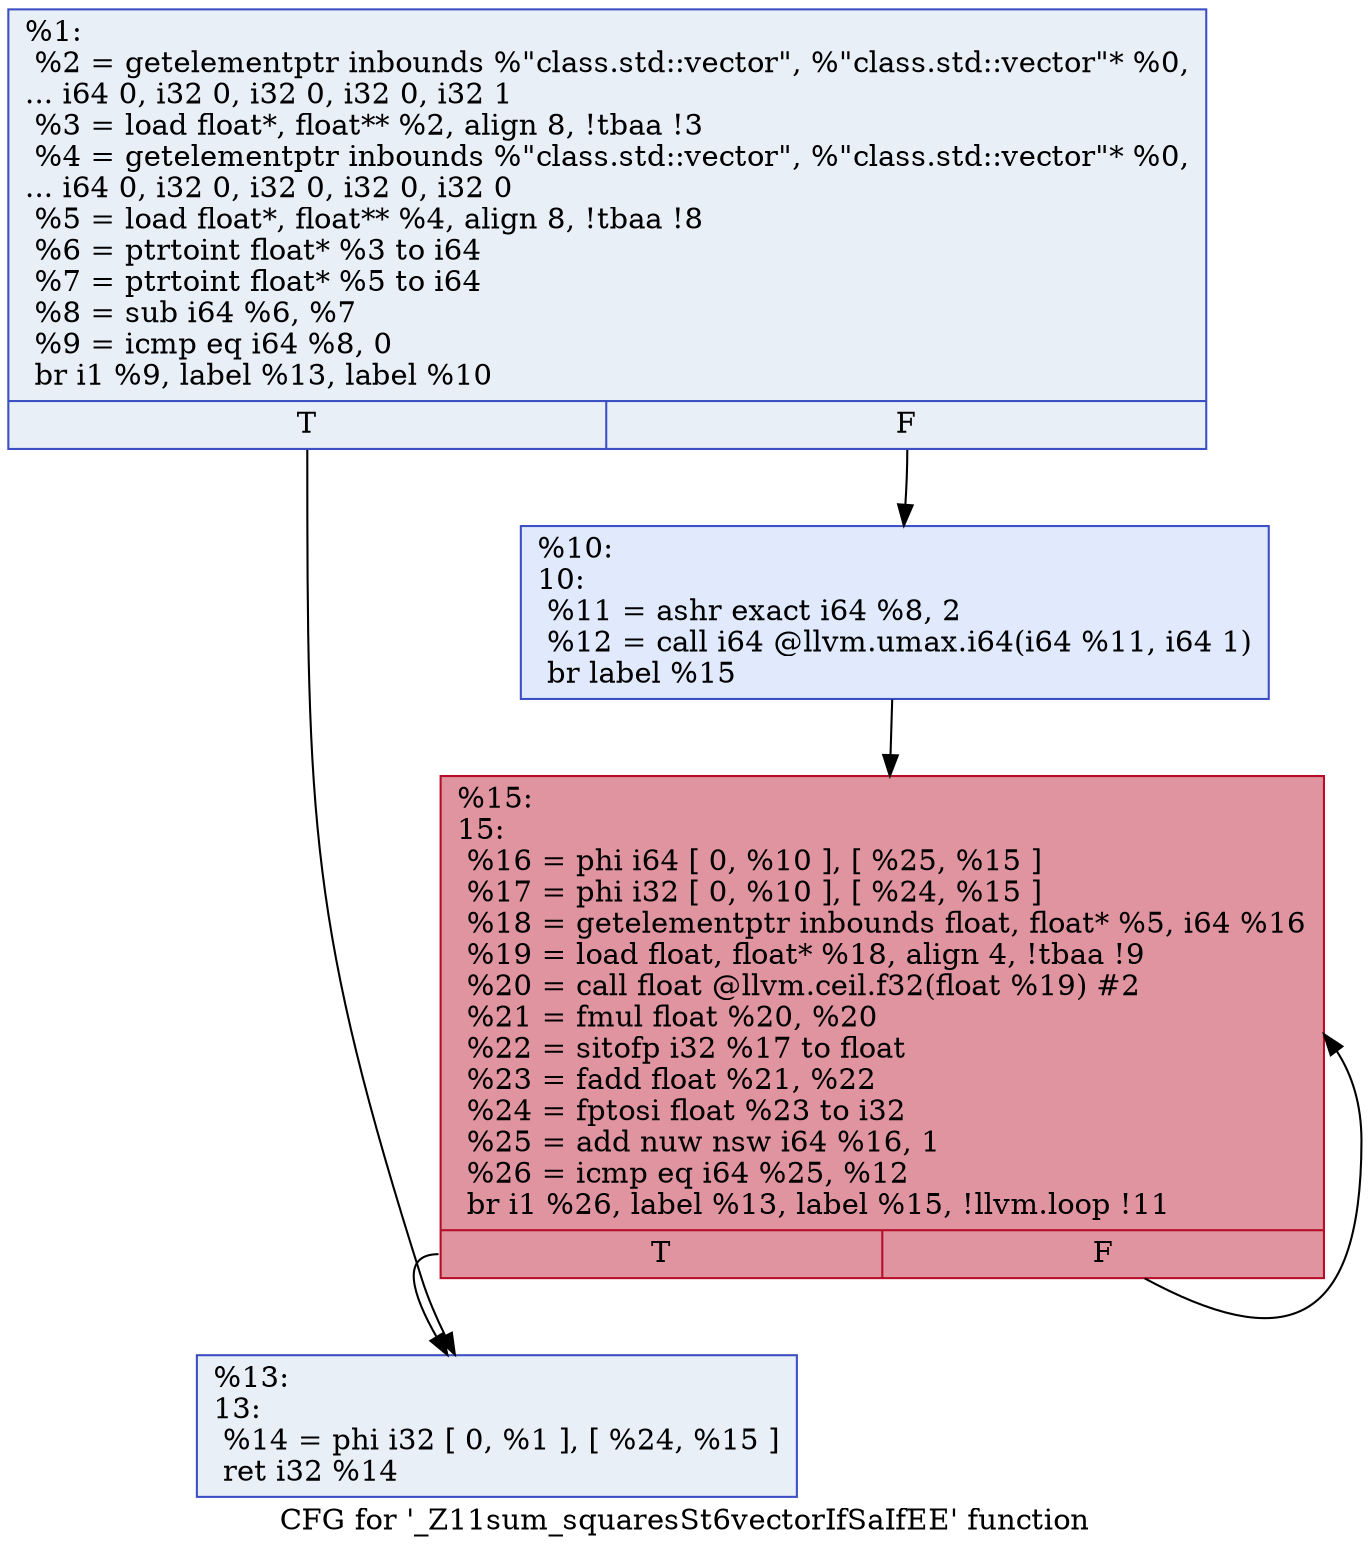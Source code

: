 digraph "CFG for '_Z11sum_squaresSt6vectorIfSaIfEE' function" {
	label="CFG for '_Z11sum_squaresSt6vectorIfSaIfEE' function";

	Node0x55c7954a0020 [shape=record,color="#3d50c3ff", style=filled, fillcolor="#cedaeb70",label="{%1:\l  %2 = getelementptr inbounds %\"class.std::vector\", %\"class.std::vector\"* %0,\l... i64 0, i32 0, i32 0, i32 0, i32 1\l  %3 = load float*, float** %2, align 8, !tbaa !3\l  %4 = getelementptr inbounds %\"class.std::vector\", %\"class.std::vector\"* %0,\l... i64 0, i32 0, i32 0, i32 0, i32 0\l  %5 = load float*, float** %4, align 8, !tbaa !8\l  %6 = ptrtoint float* %3 to i64\l  %7 = ptrtoint float* %5 to i64\l  %8 = sub i64 %6, %7\l  %9 = icmp eq i64 %8, 0\l  br i1 %9, label %13, label %10\l|{<s0>T|<s1>F}}"];
	Node0x55c7954a0020:s0 -> Node0x55c7954a14d0;
	Node0x55c7954a0020:s1 -> Node0x55c7954a1960;
	Node0x55c7954a1960 [shape=record,color="#3d50c3ff", style=filled, fillcolor="#b9d0f970",label="{%10:\l10:                                               \l  %11 = ashr exact i64 %8, 2\l  %12 = call i64 @llvm.umax.i64(i64 %11, i64 1)\l  br label %15\l}"];
	Node0x55c7954a1960 -> Node0x55c7954a1d70;
	Node0x55c7954a14d0 [shape=record,color="#3d50c3ff", style=filled, fillcolor="#cedaeb70",label="{%13:\l13:                                               \l  %14 = phi i32 [ 0, %1 ], [ %24, %15 ]\l  ret i32 %14\l}"];
	Node0x55c7954a1d70 [shape=record,color="#b70d28ff", style=filled, fillcolor="#b70d2870",label="{%15:\l15:                                               \l  %16 = phi i64 [ 0, %10 ], [ %25, %15 ]\l  %17 = phi i32 [ 0, %10 ], [ %24, %15 ]\l  %18 = getelementptr inbounds float, float* %5, i64 %16\l  %19 = load float, float* %18, align 4, !tbaa !9\l  %20 = call float @llvm.ceil.f32(float %19) #2\l  %21 = fmul float %20, %20\l  %22 = sitofp i32 %17 to float\l  %23 = fadd float %21, %22\l  %24 = fptosi float %23 to i32\l  %25 = add nuw nsw i64 %16, 1\l  %26 = icmp eq i64 %25, %12\l  br i1 %26, label %13, label %15, !llvm.loop !11\l|{<s0>T|<s1>F}}"];
	Node0x55c7954a1d70:s0 -> Node0x55c7954a14d0;
	Node0x55c7954a1d70:s1 -> Node0x55c7954a1d70;
}
